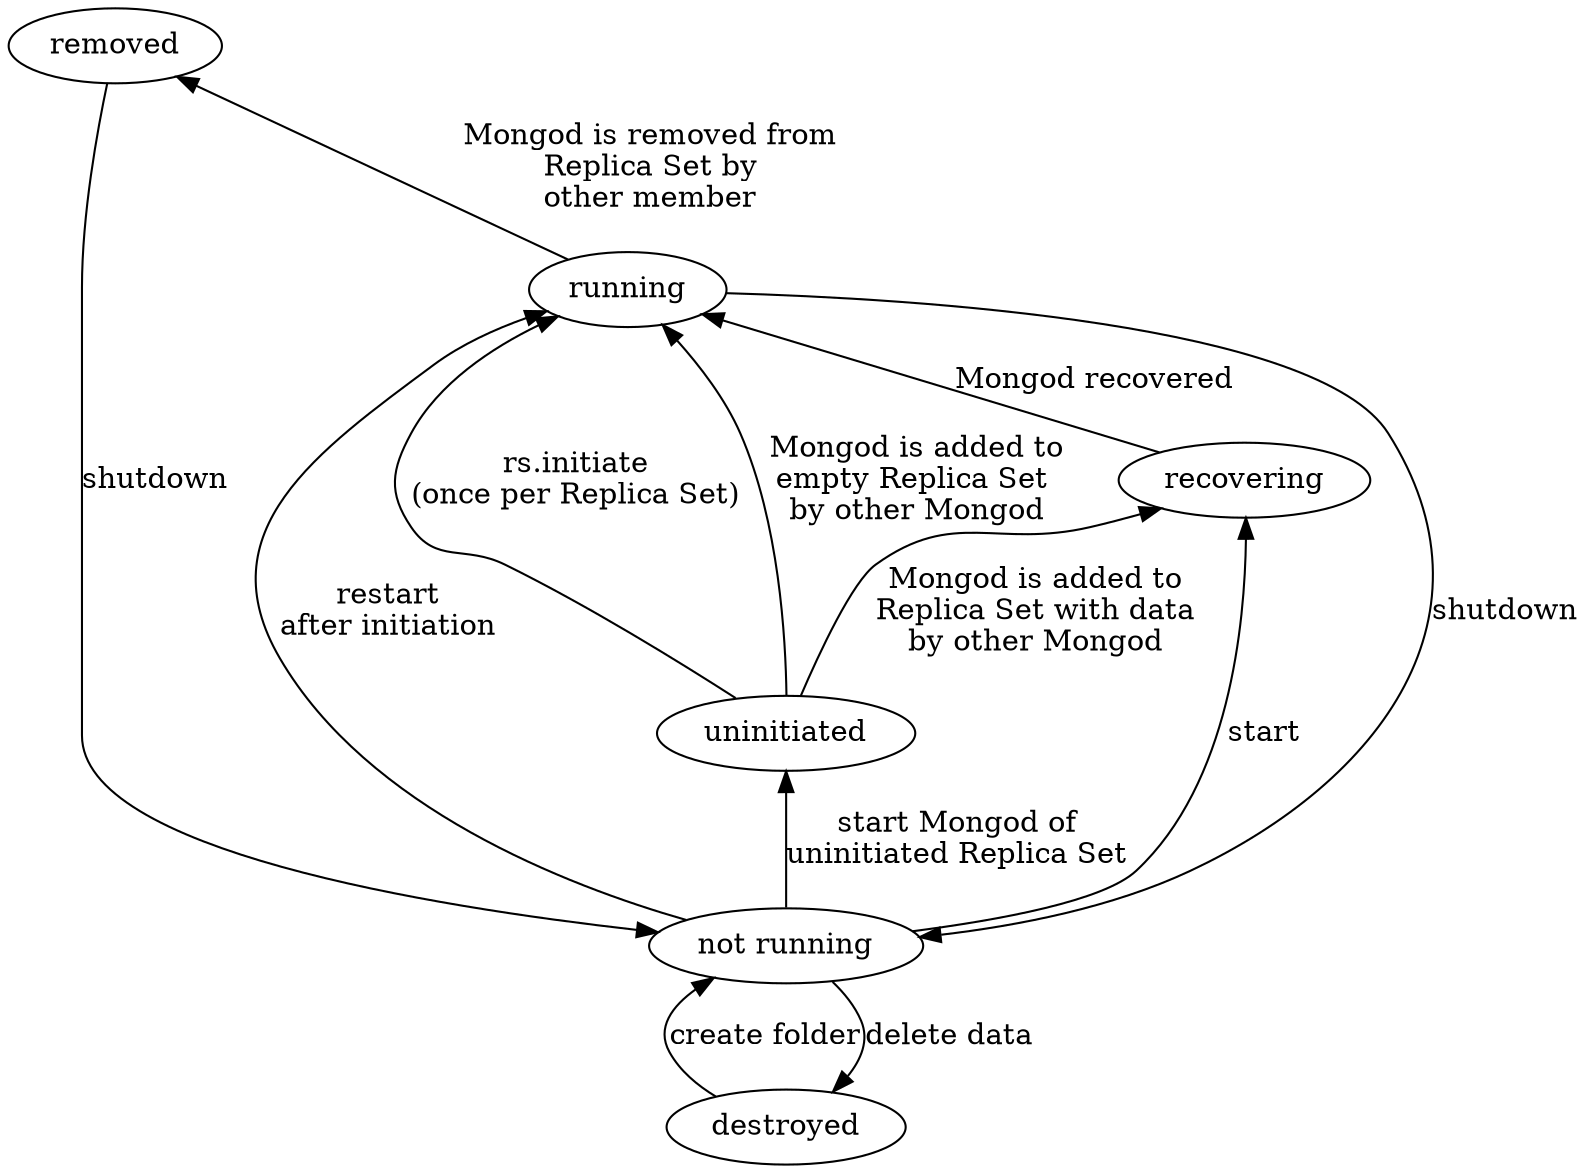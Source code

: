 digraph mongod_states
{

    rankdir=BT;

    d [label="destroyed", rank=min];
    nr [label="not running"];
    unin [label="uninitiated"];
    rem [label="removed"];
    rec [label="recovering"];
    run [label="running", rank=max];


    d -> nr [label="create folder"];
    nr -> rec [label="start"];
    rec -> run [label="Mongod recovered"];
    nr -> run [label="restart\nafter initiation"];
    run -> nr [label="shutdown"];
    nr -> d [label="delete data"];

    nr -> unin [label="start Mongod of\nuninitiated Replica Set"];
    unin-> rec [label="Mongod is added to\nReplica Set with data\nby other Mongod"];
    unin -> run [label="rs.initiate\n(once per Replica Set)"];
    unin -> run [label="Mongod is added to\nempty Replica Set \nby other Mongod"];
    run -> rem [label="Mongod is removed from\nReplica Set by\nother member"];
    rem -> nr [label="shutdown"];
/*
    run -> d [label="kill force"];
    unin -> d [label="kill force"];
    rec -> d [label="kill force"];
    rem -> d [label="kill force"];
*/
}
